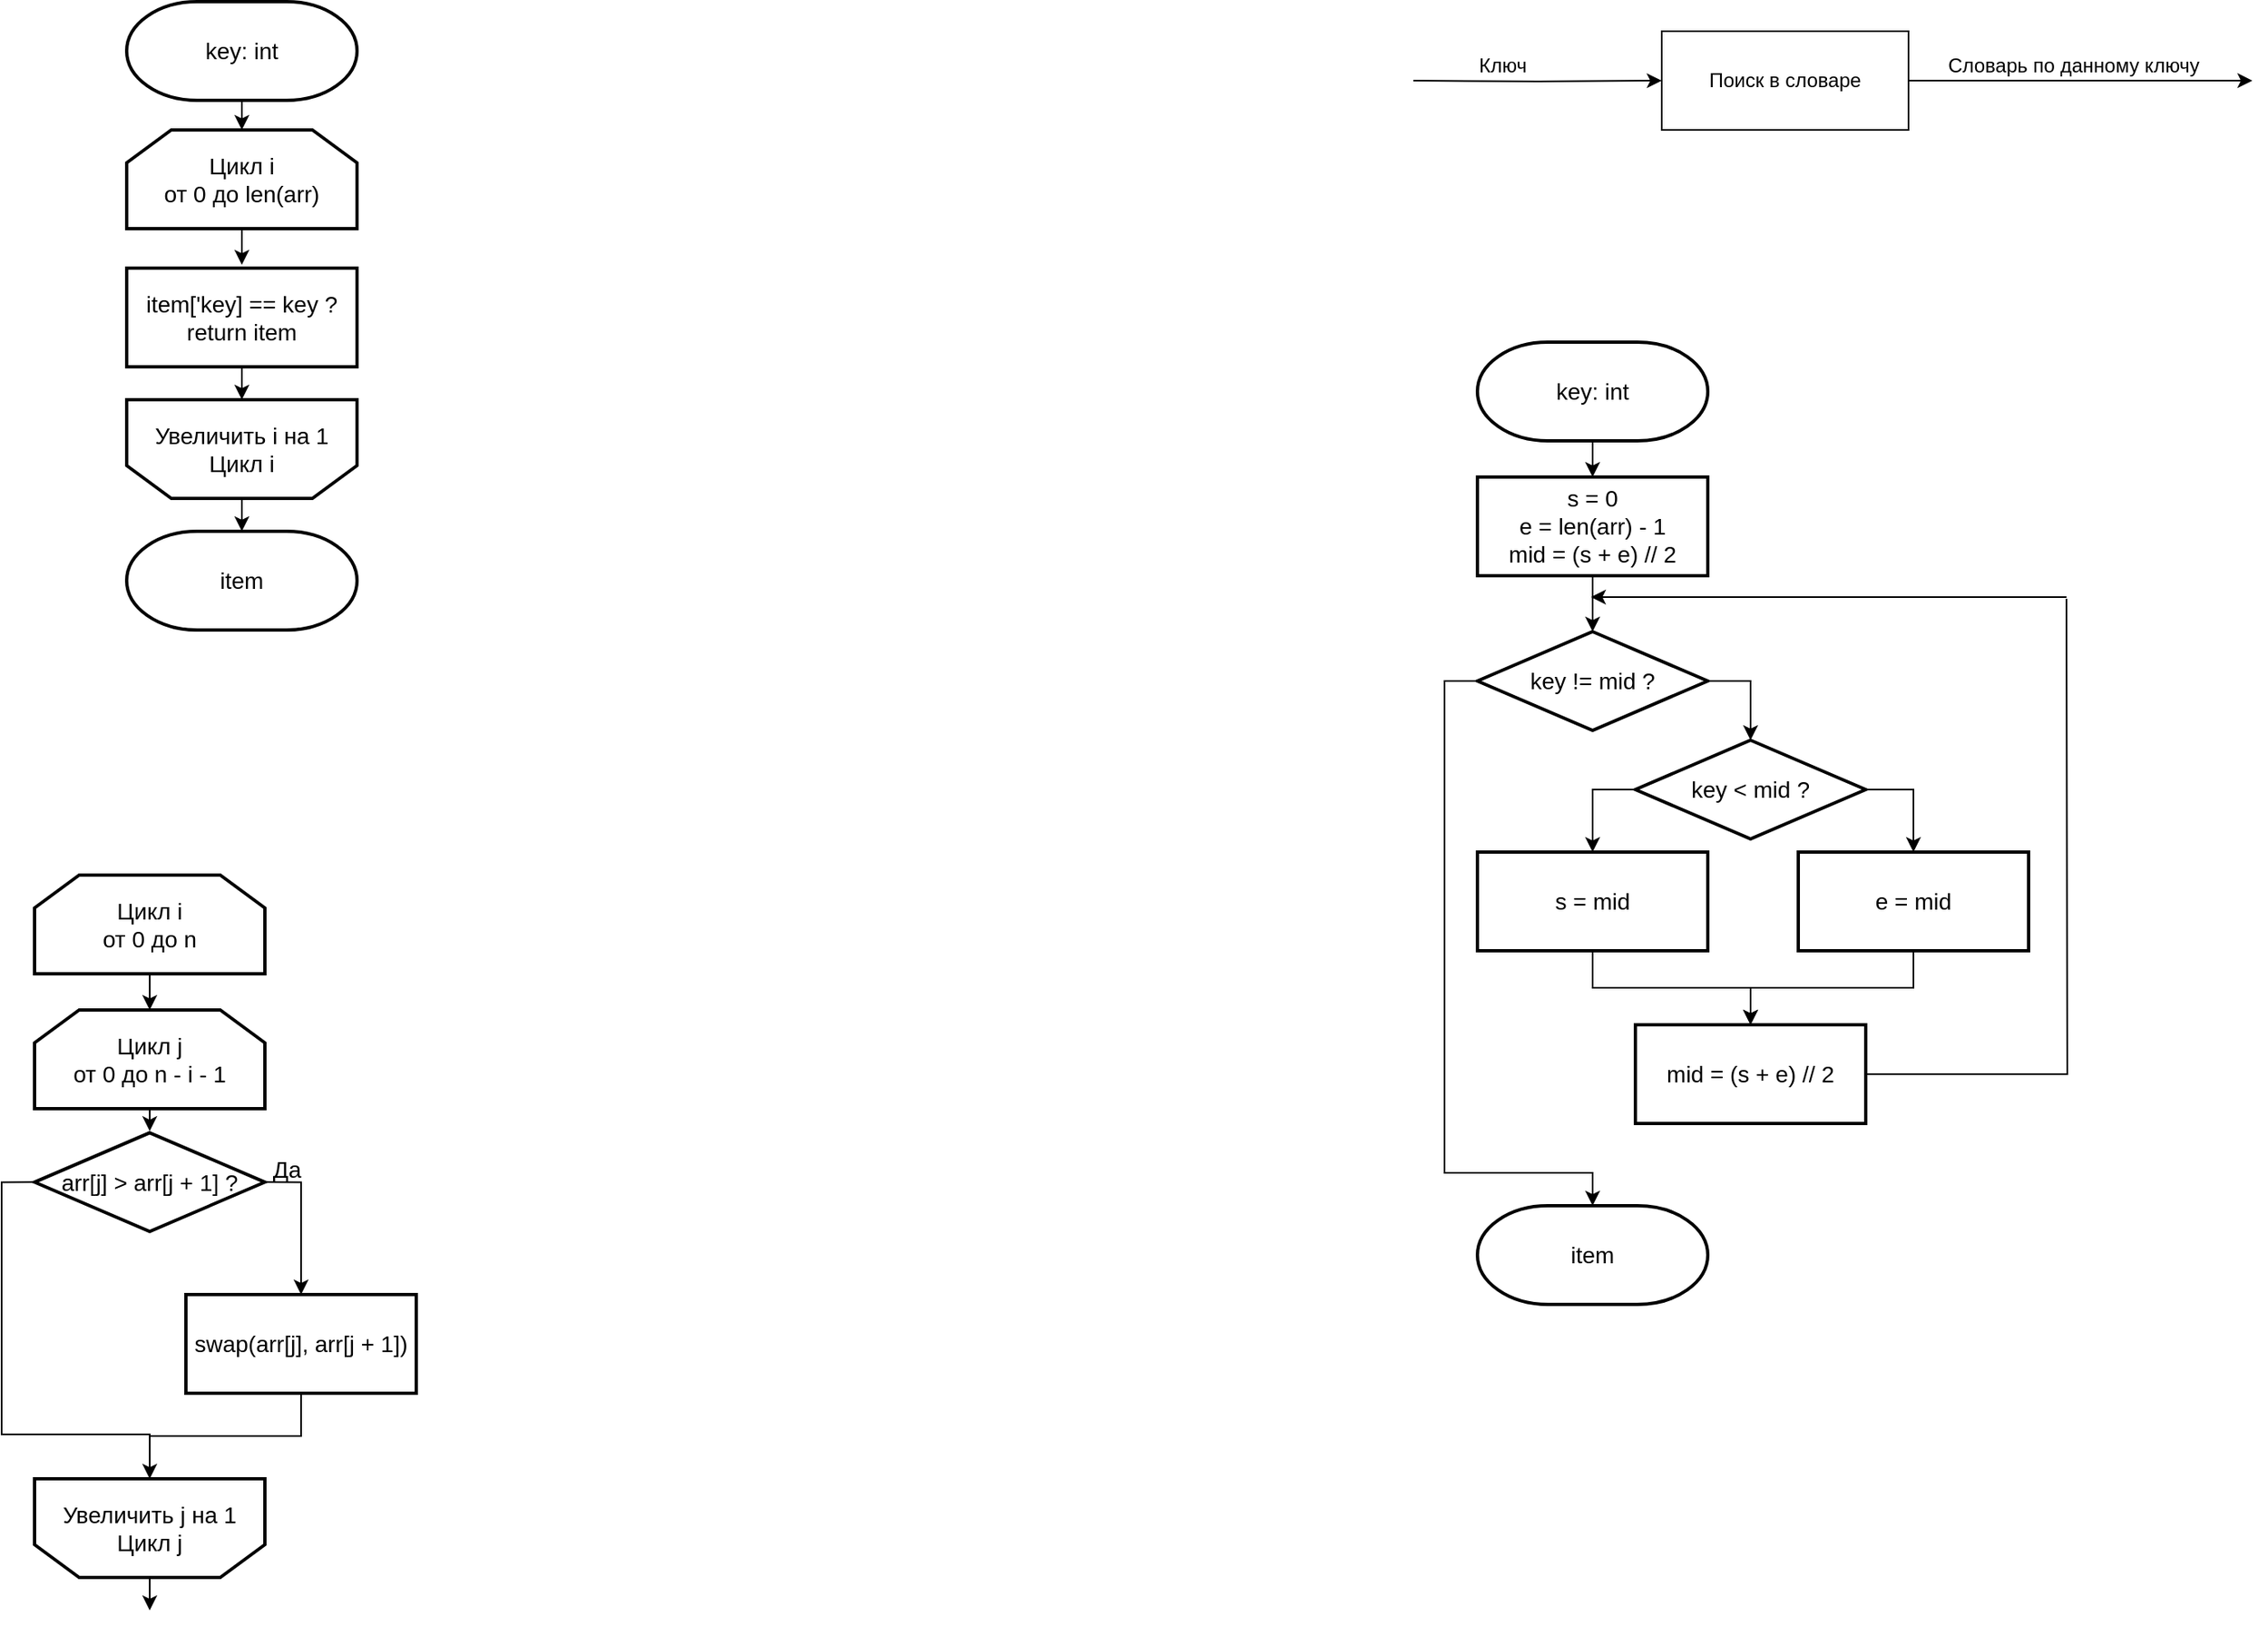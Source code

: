 <mxfile version="13.9.9" type="device"><diagram id="GpRyRiWU8zHEhV0lCyTa" name="Страница 1"><mxGraphModel dx="1422" dy="822" grid="0" gridSize="10" guides="1" tooltips="1" connect="1" arrows="1" fold="1" page="1" pageScale="1" pageWidth="827" pageHeight="1169" math="0" shadow="0"><root><mxCell id="0"/><mxCell id="1" parent="0"/><mxCell id="jWH3j_kcJh8XAydiUUob-1" style="edgeStyle=orthogonalEdgeStyle;rounded=0;orthogonalLoop=1;jettySize=auto;html=1;exitX=0.5;exitY=1;exitDx=0;exitDy=0;exitPerimeter=0;entryX=0.5;entryY=0;entryDx=0;entryDy=0;entryPerimeter=0;" edge="1" parent="1" source="jWH3j_kcJh8XAydiUUob-2" target="jWH3j_kcJh8XAydiUUob-4"><mxGeometry relative="1" as="geometry"/></mxCell><mxCell id="jWH3j_kcJh8XAydiUUob-2" value="&lt;font style=&quot;font-size: 14px&quot;&gt;key: int&lt;br&gt;&lt;/font&gt;" style="strokeWidth=2;html=1;shape=mxgraph.flowchart.terminator;whiteSpace=wrap;" vertex="1" parent="1"><mxGeometry x="146" y="80" width="140" height="60" as="geometry"/></mxCell><mxCell id="jWH3j_kcJh8XAydiUUob-3" style="edgeStyle=orthogonalEdgeStyle;rounded=0;orthogonalLoop=1;jettySize=auto;html=1;exitX=0.5;exitY=1;exitDx=0;exitDy=0;exitPerimeter=0;entryX=0.5;entryY=0;entryDx=0;entryDy=0;entryPerimeter=0;" edge="1" parent="1" source="jWH3j_kcJh8XAydiUUob-4"><mxGeometry relative="1" as="geometry"><mxPoint x="216" y="240" as="targetPoint"/></mxGeometry></mxCell><mxCell id="jWH3j_kcJh8XAydiUUob-4" value="&lt;font style=&quot;font-size: 14px&quot;&gt;Цикл i&lt;br&gt;от 0 до len(arr)&lt;/font&gt;" style="strokeWidth=2;html=1;shape=stencil(rZVNb4MwDIZ/Ta5VIFpXjlPWnapeetg5pe6ICgkKWbv9+6W4aHwMxrxKHPBreB9sbIUJWWWqBBZzowpg4pnF8cbaMggbXWgfwnCbYWLJMbxgmKwwVFUJqUftrJxW+xwwU3lnT3DRB39z0CYDh65izfhTeOZ6CZlaY4KJtqbqZFr5YKa0Ce/yDzTjiwfEfN5ijMpAKMCD66jf5W1RYPELmRTNI+0IpG5FDfc30uvfSRGNtKZ0r8+KZsK2hLr4gsc9XLKayduReAm1OlIvm60jVDfCEzIoYwso5F6lpzdn383hx68s1XW5B4kmXdgztIau16upBjQOuTYth8d/O/QaeAeLJcGC39mBUgblb6S5rWBiaIM+mIhaHRkjIY/WwcR8HXWe4zkyNroDg1rFc60WvgA=);whiteSpace=wrap;" vertex="1" parent="1"><mxGeometry x="146" y="158" width="140" height="60" as="geometry"/></mxCell><mxCell id="jWH3j_kcJh8XAydiUUob-5" style="edgeStyle=orthogonalEdgeStyle;rounded=0;orthogonalLoop=1;jettySize=auto;html=1;exitX=0.5;exitY=0;exitDx=0;exitDy=0;exitPerimeter=0;entryX=0.5;entryY=0;entryDx=0;entryDy=0;entryPerimeter=0;" edge="1" parent="1" source="jWH3j_kcJh8XAydiUUob-6" target="jWH3j_kcJh8XAydiUUob-13"><mxGeometry relative="1" as="geometry"/></mxCell><mxCell id="jWH3j_kcJh8XAydiUUob-6" value="&lt;font style=&quot;font-size: 14px&quot;&gt;&lt;span style=&quot;background-color: rgb(255 , 255 , 255)&quot;&gt;Увеличить i на 1&lt;/span&gt;&lt;br&gt;&lt;span style=&quot;background-color: rgb(255 , 255 , 255)&quot;&gt;Цикл i&lt;/span&gt;&lt;/font&gt;" style="strokeWidth=2;html=1;shape=stencil(rZVNb4MwDIZ/Ta5VIFpXjlPWnapeetg5pe6ICgkKWbv9+6W4aHwMxrxKHPBreB9sbIUJWWWqBBZzowpg4pnF8cbaMggbXWgfwnCbYWLJMbxgmKwwVFUJqUftrJxW+xwwU3lnT3DRB39z0CYDh65izfhTeOZ6CZlaY4KJtqbqZFr5YKa0Ce/yDzTjiwfEfN5ijMpAKMCD66jf5W1RYPELmRTNI+0IpG5FDfc30uvfSRGNtKZ0r8+KZsK2hLr4gsc9XLKayduReAm1OlIvm60jVDfCEzIoYwso5F6lpzdn383hx68s1XW5B4kmXdgztIau16upBjQOuTYth8d/O/QaeAeLJcGC39mBUgblb6S5rWBiaIM+mIhaHRkjIY/WwcR8HXWe4zkyNroDg1rFc60WvgA=);whiteSpace=wrap;flipV=1;" vertex="1" parent="1"><mxGeometry x="146" y="322" width="140" height="60" as="geometry"/></mxCell><mxCell id="jWH3j_kcJh8XAydiUUob-9" style="edgeStyle=orthogonalEdgeStyle;rounded=0;orthogonalLoop=1;jettySize=auto;html=1;exitX=0.5;exitY=0;exitDx=0;exitDy=0;exitPerimeter=0;entryX=0.5;entryY=1;entryDx=0;entryDy=0;entryPerimeter=0;" edge="1" parent="1" target="jWH3j_kcJh8XAydiUUob-6"><mxGeometry relative="1" as="geometry"><mxPoint x="216" y="302" as="sourcePoint"/></mxGeometry></mxCell><mxCell id="jWH3j_kcJh8XAydiUUob-12" value="&lt;font style=&quot;font-size: 14px&quot;&gt;item['key] == key ?&lt;br&gt;return item&lt;br&gt;&lt;/font&gt;" style="whiteSpace=wrap;html=1;strokeWidth=2;" vertex="1" parent="1"><mxGeometry x="146" y="242" width="140" height="60" as="geometry"/></mxCell><mxCell id="jWH3j_kcJh8XAydiUUob-13" value="&lt;span style=&quot;font-size: 14px&quot;&gt;item&lt;/span&gt;" style="strokeWidth=2;html=1;shape=mxgraph.flowchart.terminator;whiteSpace=wrap;" vertex="1" parent="1"><mxGeometry x="146" y="402" width="140" height="60" as="geometry"/></mxCell><mxCell id="jWH3j_kcJh8XAydiUUob-18" style="edgeStyle=orthogonalEdgeStyle;rounded=0;orthogonalLoop=1;jettySize=auto;html=1;" edge="1" parent="1" target="jWH3j_kcJh8XAydiUUob-20"><mxGeometry relative="1" as="geometry"><mxPoint x="356" y="144" as="targetPoint"/><mxPoint x="928" y="128" as="sourcePoint"/></mxGeometry></mxCell><mxCell id="jWH3j_kcJh8XAydiUUob-19" style="edgeStyle=orthogonalEdgeStyle;rounded=0;orthogonalLoop=1;jettySize=auto;html=1;exitX=1;exitY=0.5;exitDx=0;exitDy=0;" edge="1" parent="1" source="jWH3j_kcJh8XAydiUUob-20"><mxGeometry relative="1" as="geometry"><mxPoint x="1438" y="128" as="targetPoint"/></mxGeometry></mxCell><mxCell id="jWH3j_kcJh8XAydiUUob-20" value="Поиск в словаре" style="rounded=0;whiteSpace=wrap;html=1;" vertex="1" parent="1"><mxGeometry x="1079" y="98" width="150" height="60" as="geometry"/></mxCell><mxCell id="jWH3j_kcJh8XAydiUUob-21" value="Ключ" style="text;html=1;align=center;verticalAlign=middle;resizable=0;points=[];autosize=1;" vertex="1" parent="1"><mxGeometry x="962" y="110" width="39" height="18" as="geometry"/></mxCell><mxCell id="jWH3j_kcJh8XAydiUUob-22" value="Словарь по данному ключу" style="text;html=1;align=center;verticalAlign=middle;resizable=0;points=[];autosize=1;" vertex="1" parent="1"><mxGeometry x="1247" y="110" width="163" height="18" as="geometry"/></mxCell><mxCell id="jWH3j_kcJh8XAydiUUob-24" style="edgeStyle=orthogonalEdgeStyle;rounded=0;orthogonalLoop=1;jettySize=auto;html=1;exitX=0.5;exitY=1;exitDx=0;exitDy=0;exitPerimeter=0;entryX=0.5;entryY=0;entryDx=0;entryDy=0;entryPerimeter=0;" edge="1" parent="1" source="jWH3j_kcJh8XAydiUUob-25" target="jWH3j_kcJh8XAydiUUob-27"><mxGeometry relative="1" as="geometry"/></mxCell><mxCell id="jWH3j_kcJh8XAydiUUob-25" value="&lt;font style=&quot;font-size: 14px&quot;&gt;Цикл i&lt;br&gt;от 0 до n&lt;/font&gt;" style="strokeWidth=2;html=1;shape=stencil(rZVNb4MwDIZ/Ta5VIFpXjlPWnapeetg5pe6ICgkKWbv9+6W4aHwMxrxKHPBreB9sbIUJWWWqBBZzowpg4pnF8cbaMggbXWgfwnCbYWLJMbxgmKwwVFUJqUftrJxW+xwwU3lnT3DRB39z0CYDh65izfhTeOZ6CZlaY4KJtqbqZFr5YKa0Ce/yDzTjiwfEfN5ijMpAKMCD66jf5W1RYPELmRTNI+0IpG5FDfc30uvfSRGNtKZ0r8+KZsK2hLr4gsc9XLKayduReAm1OlIvm60jVDfCEzIoYwso5F6lpzdn383hx68s1XW5B4kmXdgztIau16upBjQOuTYth8d/O/QaeAeLJcGC39mBUgblb6S5rWBiaIM+mIhaHRkjIY/WwcR8HXWe4zkyNroDg1rFc60WvgA=);whiteSpace=wrap;" vertex="1" parent="1"><mxGeometry x="90" y="611" width="140" height="60" as="geometry"/></mxCell><mxCell id="jWH3j_kcJh8XAydiUUob-26" style="edgeStyle=orthogonalEdgeStyle;rounded=0;orthogonalLoop=1;jettySize=auto;html=1;exitX=0.5;exitY=1;exitDx=0;exitDy=0;exitPerimeter=0;entryX=0.5;entryY=0;entryDx=0;entryDy=0;entryPerimeter=0;" edge="1" parent="1" source="jWH3j_kcJh8XAydiUUob-27"><mxGeometry relative="1" as="geometry"><mxPoint x="160" y="766.65" as="targetPoint"/></mxGeometry></mxCell><mxCell id="jWH3j_kcJh8XAydiUUob-27" value="&lt;font style=&quot;font-size: 14px&quot;&gt;Цикл j&lt;br&gt;от 0 до n - i - 1&lt;/font&gt;" style="strokeWidth=2;html=1;shape=stencil(rZVNb4MwDIZ/Ta5VIFpXjlPWnapeetg5pe6ICgkKWbv9+6W4aHwMxrxKHPBreB9sbIUJWWWqBBZzowpg4pnF8cbaMggbXWgfwnCbYWLJMbxgmKwwVFUJqUftrJxW+xwwU3lnT3DRB39z0CYDh65izfhTeOZ6CZlaY4KJtqbqZFr5YKa0Ce/yDzTjiwfEfN5ijMpAKMCD66jf5W1RYPELmRTNI+0IpG5FDfc30uvfSRGNtKZ0r8+KZsK2hLr4gsc9XLKayduReAm1OlIvm60jVDfCEzIoYwso5F6lpzdn383hx68s1XW5B4kmXdgztIau16upBjQOuTYth8d/O/QaeAeLJcGC39mBUgblb6S5rWBiaIM+mIhaHRkjIY/WwcR8HXWe4zkyNroDg1rFc60WvgA=);whiteSpace=wrap;" vertex="1" parent="1"><mxGeometry x="90" y="693" width="140" height="60" as="geometry"/></mxCell><mxCell id="jWH3j_kcJh8XAydiUUob-28" style="edgeStyle=orthogonalEdgeStyle;rounded=0;orthogonalLoop=1;jettySize=auto;html=1;exitX=0.5;exitY=0;exitDx=0;exitDy=0;exitPerimeter=0;entryX=0.5;entryY=1;entryDx=0;entryDy=0;entryPerimeter=0;" edge="1" parent="1" source="jWH3j_kcJh8XAydiUUob-29"><mxGeometry relative="1" as="geometry"><mxPoint x="160" y="1058" as="targetPoint"/></mxGeometry></mxCell><mxCell id="jWH3j_kcJh8XAydiUUob-29" value="&lt;font style=&quot;font-size: 14px&quot;&gt;&lt;span style=&quot;background-color: rgb(255 , 255 , 255)&quot;&gt;Увеличить j на 1&lt;/span&gt;&lt;br&gt;&lt;span style=&quot;background-color: rgb(255 , 255 , 255)&quot;&gt;Цикл j&lt;/span&gt;&lt;/font&gt;" style="strokeWidth=2;html=1;shape=stencil(rZVNb4MwDIZ/Ta5VIFpXjlPWnapeetg5pe6ICgkKWbv9+6W4aHwMxrxKHPBreB9sbIUJWWWqBBZzowpg4pnF8cbaMggbXWgfwnCbYWLJMbxgmKwwVFUJqUftrJxW+xwwU3lnT3DRB39z0CYDh65izfhTeOZ6CZlaY4KJtqbqZFr5YKa0Ce/yDzTjiwfEfN5ijMpAKMCD66jf5W1RYPELmRTNI+0IpG5FDfc30uvfSRGNtKZ0r8+KZsK2hLr4gsc9XLKayduReAm1OlIvm60jVDfCEzIoYwso5F6lpzdn383hx68s1XW5B4kmXdgztIau16upBjQOuTYth8d/O/QaeAeLJcGC39mBUgblb6S5rWBiaIM+mIhaHRkjIY/WwcR8HXWe4zkyNroDg1rFc60WvgA=);whiteSpace=wrap;flipV=1;" vertex="1" parent="1"><mxGeometry x="90" y="978" width="140" height="60" as="geometry"/></mxCell><mxCell id="jWH3j_kcJh8XAydiUUob-30" style="edgeStyle=orthogonalEdgeStyle;rounded=0;orthogonalLoop=1;jettySize=auto;html=1;exitX=0.5;exitY=1;exitDx=0;exitDy=0;" edge="1" parent="1" source="jWH3j_kcJh8XAydiUUob-31" target="jWH3j_kcJh8XAydiUUob-29"><mxGeometry relative="1" as="geometry"/></mxCell><mxCell id="jWH3j_kcJh8XAydiUUob-31" value="&lt;font style=&quot;font-size: 14px&quot;&gt;swap(arr[j], arr[j + 1])&lt;/font&gt;" style="whiteSpace=wrap;html=1;strokeWidth=2;" vertex="1" parent="1"><mxGeometry x="182" y="866" width="140" height="60" as="geometry"/></mxCell><mxCell id="jWH3j_kcJh8XAydiUUob-32" style="edgeStyle=orthogonalEdgeStyle;rounded=0;orthogonalLoop=1;jettySize=auto;html=1;exitX=1;exitY=0.5;exitDx=0;exitDy=0;" edge="1" parent="1" source="jWH3j_kcJh8XAydiUUob-34" target="jWH3j_kcJh8XAydiUUob-31"><mxGeometry relative="1" as="geometry"/></mxCell><mxCell id="jWH3j_kcJh8XAydiUUob-33" style="edgeStyle=orthogonalEdgeStyle;rounded=0;orthogonalLoop=1;jettySize=auto;html=1;exitX=0;exitY=0.5;exitDx=0;exitDy=0;endArrow=none;endFill=0;" edge="1" parent="1" source="jWH3j_kcJh8XAydiUUob-34" target="jWH3j_kcJh8XAydiUUob-29"><mxGeometry relative="1" as="geometry"><Array as="points"><mxPoint x="70" y="798"/><mxPoint x="70" y="951"/><mxPoint x="160" y="951"/></Array></mxGeometry></mxCell><mxCell id="jWH3j_kcJh8XAydiUUob-34" value="&lt;font style=&quot;font-size: 14px&quot;&gt;arr[j] &amp;gt; arr[j + 1] ?&lt;/font&gt;" style="rhombus;whiteSpace=wrap;html=1;strokeWidth=2;" vertex="1" parent="1"><mxGeometry x="90" y="767.65" width="140" height="60" as="geometry"/></mxCell><mxCell id="jWH3j_kcJh8XAydiUUob-35" value="&lt;font style=&quot;font-size: 14px&quot;&gt;Да&lt;/font&gt;" style="text;html=1;align=center;verticalAlign=middle;resizable=0;points=[];autosize=1;" vertex="1" parent="1"><mxGeometry x="229" y="780" width="27" height="19" as="geometry"/></mxCell><mxCell id="jWH3j_kcJh8XAydiUUob-38" style="edgeStyle=orthogonalEdgeStyle;rounded=0;orthogonalLoop=1;jettySize=auto;html=1;exitX=0.5;exitY=1;exitDx=0;exitDy=0;exitPerimeter=0;entryX=0.5;entryY=0;entryDx=0;entryDy=0;" edge="1" parent="1" source="jWH3j_kcJh8XAydiUUob-36" target="jWH3j_kcJh8XAydiUUob-37"><mxGeometry relative="1" as="geometry"/></mxCell><mxCell id="jWH3j_kcJh8XAydiUUob-36" value="&lt;font style=&quot;font-size: 14px&quot;&gt;key: int&lt;br&gt;&lt;/font&gt;" style="strokeWidth=2;html=1;shape=mxgraph.flowchart.terminator;whiteSpace=wrap;" vertex="1" parent="1"><mxGeometry x="967" y="287" width="140" height="60" as="geometry"/></mxCell><mxCell id="jWH3j_kcJh8XAydiUUob-40" style="edgeStyle=orthogonalEdgeStyle;rounded=0;orthogonalLoop=1;jettySize=auto;html=1;exitX=0.5;exitY=1;exitDx=0;exitDy=0;entryX=0.5;entryY=0;entryDx=0;entryDy=0;" edge="1" parent="1" source="jWH3j_kcJh8XAydiUUob-37" target="jWH3j_kcJh8XAydiUUob-39"><mxGeometry relative="1" as="geometry"/></mxCell><mxCell id="jWH3j_kcJh8XAydiUUob-37" value="&lt;font style=&quot;font-size: 14px&quot;&gt;s = 0&lt;br&gt;e = len(arr) - 1&lt;br&gt;mid = (s + e) // 2&lt;br&gt;&lt;/font&gt;" style="whiteSpace=wrap;html=1;strokeWidth=2;" vertex="1" parent="1"><mxGeometry x="967" y="369" width="140" height="60" as="geometry"/></mxCell><mxCell id="jWH3j_kcJh8XAydiUUob-43" style="edgeStyle=orthogonalEdgeStyle;rounded=0;orthogonalLoop=1;jettySize=auto;html=1;exitX=1;exitY=0.5;exitDx=0;exitDy=0;entryX=0.5;entryY=0;entryDx=0;entryDy=0;" edge="1" parent="1" source="jWH3j_kcJh8XAydiUUob-39" target="jWH3j_kcJh8XAydiUUob-42"><mxGeometry relative="1" as="geometry"/></mxCell><mxCell id="jWH3j_kcJh8XAydiUUob-52" style="edgeStyle=orthogonalEdgeStyle;rounded=0;orthogonalLoop=1;jettySize=auto;html=1;exitX=0;exitY=0.5;exitDx=0;exitDy=0;" edge="1" parent="1" source="jWH3j_kcJh8XAydiUUob-39" target="jWH3j_kcJh8XAydiUUob-51"><mxGeometry relative="1" as="geometry"><Array as="points"><mxPoint x="947" y="493"/><mxPoint x="947" y="792"/><mxPoint x="1037" y="792"/></Array></mxGeometry></mxCell><mxCell id="jWH3j_kcJh8XAydiUUob-39" value="&lt;font style=&quot;font-size: 14px&quot;&gt;key != mid ?&lt;/font&gt;" style="rhombus;whiteSpace=wrap;html=1;strokeWidth=2;" vertex="1" parent="1"><mxGeometry x="967" y="463" width="140" height="60" as="geometry"/></mxCell><mxCell id="jWH3j_kcJh8XAydiUUob-48" style="edgeStyle=orthogonalEdgeStyle;rounded=0;orthogonalLoop=1;jettySize=auto;html=1;exitX=0.5;exitY=1;exitDx=0;exitDy=0;" edge="1" parent="1" source="jWH3j_kcJh8XAydiUUob-41" target="jWH3j_kcJh8XAydiUUob-47"><mxGeometry relative="1" as="geometry"/></mxCell><mxCell id="jWH3j_kcJh8XAydiUUob-41" value="&lt;font style=&quot;font-size: 14px&quot;&gt;e = mid&lt;/font&gt;" style="whiteSpace=wrap;html=1;strokeWidth=2;" vertex="1" parent="1"><mxGeometry x="1162" y="597" width="140" height="60" as="geometry"/></mxCell><mxCell id="jWH3j_kcJh8XAydiUUob-45" style="edgeStyle=orthogonalEdgeStyle;rounded=0;orthogonalLoop=1;jettySize=auto;html=1;exitX=0;exitY=0.5;exitDx=0;exitDy=0;entryX=0.5;entryY=0;entryDx=0;entryDy=0;" edge="1" parent="1" source="jWH3j_kcJh8XAydiUUob-42" target="jWH3j_kcJh8XAydiUUob-44"><mxGeometry relative="1" as="geometry"/></mxCell><mxCell id="jWH3j_kcJh8XAydiUUob-46" style="edgeStyle=orthogonalEdgeStyle;rounded=0;orthogonalLoop=1;jettySize=auto;html=1;exitX=1;exitY=0.5;exitDx=0;exitDy=0;" edge="1" parent="1" source="jWH3j_kcJh8XAydiUUob-42" target="jWH3j_kcJh8XAydiUUob-41"><mxGeometry relative="1" as="geometry"/></mxCell><mxCell id="jWH3j_kcJh8XAydiUUob-42" value="&lt;font style=&quot;font-size: 14px&quot;&gt;key &amp;lt; mid ?&lt;/font&gt;" style="rhombus;whiteSpace=wrap;html=1;strokeWidth=2;" vertex="1" parent="1"><mxGeometry x="1063" y="529" width="140" height="60" as="geometry"/></mxCell><mxCell id="jWH3j_kcJh8XAydiUUob-49" style="edgeStyle=orthogonalEdgeStyle;rounded=0;orthogonalLoop=1;jettySize=auto;html=1;exitX=0.5;exitY=1;exitDx=0;exitDy=0;entryX=0.5;entryY=0;entryDx=0;entryDy=0;" edge="1" parent="1" source="jWH3j_kcJh8XAydiUUob-44" target="jWH3j_kcJh8XAydiUUob-47"><mxGeometry relative="1" as="geometry"/></mxCell><mxCell id="jWH3j_kcJh8XAydiUUob-44" value="&lt;font style=&quot;font-size: 14px&quot;&gt;s = mid&lt;/font&gt;" style="whiteSpace=wrap;html=1;strokeWidth=2;" vertex="1" parent="1"><mxGeometry x="967" y="597" width="140" height="60" as="geometry"/></mxCell><mxCell id="jWH3j_kcJh8XAydiUUob-54" style="edgeStyle=orthogonalEdgeStyle;rounded=0;orthogonalLoop=1;jettySize=auto;html=1;exitX=1;exitY=0.5;exitDx=0;exitDy=0;endArrow=none;endFill=0;" edge="1" parent="1" source="jWH3j_kcJh8XAydiUUob-47"><mxGeometry relative="1" as="geometry"><mxPoint x="1325" y="443" as="targetPoint"/></mxGeometry></mxCell><mxCell id="jWH3j_kcJh8XAydiUUob-47" value="&lt;font style=&quot;font-size: 14px&quot;&gt;mid = (s + e) // 2&lt;/font&gt;" style="whiteSpace=wrap;html=1;strokeWidth=2;" vertex="1" parent="1"><mxGeometry x="1063" y="702" width="140" height="60" as="geometry"/></mxCell><mxCell id="jWH3j_kcJh8XAydiUUob-51" value="&lt;span style=&quot;font-size: 14px&quot;&gt;item&lt;/span&gt;" style="strokeWidth=2;html=1;shape=mxgraph.flowchart.terminator;whiteSpace=wrap;" vertex="1" parent="1"><mxGeometry x="967" y="812" width="140" height="60" as="geometry"/></mxCell><mxCell id="jWH3j_kcJh8XAydiUUob-53" value="" style="endArrow=classic;html=1;" edge="1" parent="1"><mxGeometry width="50" height="50" relative="1" as="geometry"><mxPoint x="1325" y="442" as="sourcePoint"/><mxPoint x="1036" y="442" as="targetPoint"/></mxGeometry></mxCell></root></mxGraphModel></diagram></mxfile>